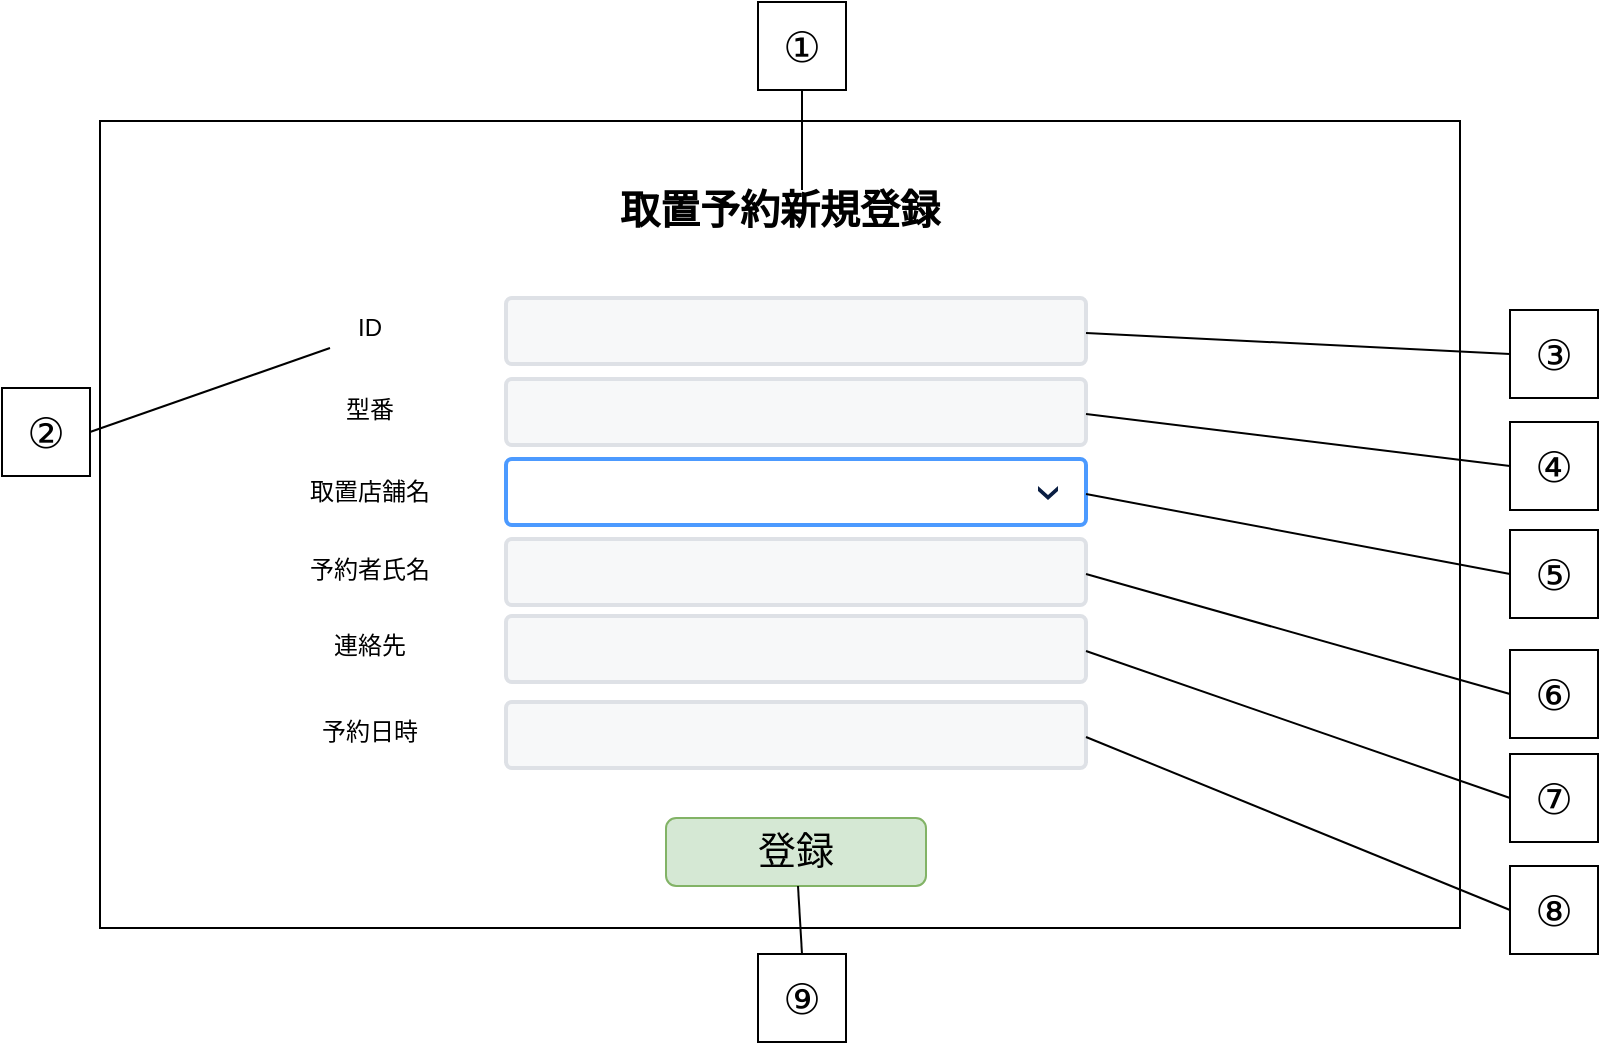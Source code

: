 <mxfile version="15.6.8" type="embed">
    <diagram id="924VMgZnihLEqjDIeRr9" name="ページ1">
        <mxGraphModel dx="1166" dy="1014" grid="0" gridSize="10" guides="1" tooltips="1" connect="1" arrows="1" fold="1" page="0" pageScale="1" pageWidth="827" pageHeight="1169" math="0" shadow="0">
            <root>
                <mxCell id="0"/>
                <mxCell id="1" parent="0"/>
                <mxCell id="2" value="" style="rounded=0;whiteSpace=wrap;html=1;fillColor=default;strokeColor=default;fontColor=default;" vertex="1" parent="1">
                    <mxGeometry x="15" y="36.5" width="680" height="403.5" as="geometry"/>
                </mxCell>
                <mxCell id="3" value="取置予約新規登録" style="text;html=1;strokeColor=none;fillColor=none;align=center;verticalAlign=middle;whiteSpace=wrap;rounded=0;fontColor=default;fontStyle=1;fontSize=20;" vertex="1" parent="1">
                    <mxGeometry x="271.25" y="55" width="167.5" height="50" as="geometry"/>
                </mxCell>
                <mxCell id="4" value="ID" style="text;html=1;strokeColor=none;fillColor=none;align=center;verticalAlign=middle;whiteSpace=wrap;rounded=0;" vertex="1" parent="1">
                    <mxGeometry x="120" y="125" width="60" height="30" as="geometry"/>
                </mxCell>
                <mxCell id="5" value="" style="rounded=1;arcSize=9;fillColor=#F7F8F9;align=left;spacingLeft=5;strokeColor=#DEE1E6;html=1;strokeWidth=2;fontSize=12" vertex="1" parent="1">
                    <mxGeometry x="218" y="125" width="290" height="33" as="geometry"/>
                </mxCell>
                <mxCell id="6" value="型番" style="text;html=1;strokeColor=none;fillColor=none;align=center;verticalAlign=middle;whiteSpace=wrap;rounded=0;" vertex="1" parent="1">
                    <mxGeometry x="100" y="165.5" width="100" height="30" as="geometry"/>
                </mxCell>
                <mxCell id="7" value="" style="rounded=1;arcSize=9;fillColor=#F7F8F9;align=left;spacingLeft=5;strokeColor=#DEE1E6;html=1;strokeWidth=2;fontSize=12" vertex="1" parent="1">
                    <mxGeometry x="218" y="165.5" width="290" height="33" as="geometry"/>
                </mxCell>
                <mxCell id="8" value="取置店舗名" style="text;html=1;strokeColor=none;fillColor=none;align=center;verticalAlign=middle;whiteSpace=wrap;rounded=0;" vertex="1" parent="1">
                    <mxGeometry x="115" y="207" width="70" height="30" as="geometry"/>
                </mxCell>
                <mxCell id="9" value="予約者氏名" style="text;html=1;strokeColor=none;fillColor=none;align=center;verticalAlign=middle;whiteSpace=wrap;rounded=0;" vertex="1" parent="1">
                    <mxGeometry x="115" y="245.5" width="70" height="30" as="geometry"/>
                </mxCell>
                <mxCell id="11" value="" style="rounded=1;arcSize=9;fillColor=#ffffff;strokeColor=#4C9AFF;html=1;strokeWidth=2;spacingLeft=30;fontColor=#000000;align=left" vertex="1" parent="1">
                    <mxGeometry x="218" y="205.5" width="290" height="33" as="geometry"/>
                </mxCell>
                <mxCell id="12" value="" style="shape=step;whiteSpace=wrap;html=1;rounded=0;strokeColor=none;strokeWidth=2;fillColor=#0A1E43;gradientColor=none;fontFamily=Verdana;fontSize=14;fontColor=#000000;align=left;direction=south;size=0.65;" vertex="1" parent="11">
                    <mxGeometry x="1" y="0.5" width="10" height="7" relative="1" as="geometry">
                        <mxPoint x="-24" y="-3" as="offset"/>
                    </mxGeometry>
                </mxCell>
                <mxCell id="13" value="" style="rounded=1;arcSize=9;fillColor=#F7F8F9;align=left;spacingLeft=5;strokeColor=#DEE1E6;html=1;strokeWidth=2;fontSize=12" vertex="1" parent="1">
                    <mxGeometry x="218" y="245.5" width="290" height="33" as="geometry"/>
                </mxCell>
                <mxCell id="14" value="連絡先" style="text;html=1;strokeColor=none;fillColor=none;align=center;verticalAlign=middle;whiteSpace=wrap;rounded=0;" vertex="1" parent="1">
                    <mxGeometry x="115" y="284" width="70" height="30" as="geometry"/>
                </mxCell>
                <mxCell id="15" value="" style="rounded=1;arcSize=9;fillColor=#F7F8F9;align=left;spacingLeft=5;strokeColor=#DEE1E6;html=1;strokeWidth=2;fontSize=12" vertex="1" parent="1">
                    <mxGeometry x="218" y="284" width="290" height="33" as="geometry"/>
                </mxCell>
                <mxCell id="16" value="予約日時" style="text;html=1;strokeColor=none;fillColor=none;align=center;verticalAlign=middle;whiteSpace=wrap;rounded=0;" vertex="1" parent="1">
                    <mxGeometry x="115" y="327" width="70" height="30" as="geometry"/>
                </mxCell>
                <mxCell id="17" value="" style="rounded=1;arcSize=9;fillColor=#F7F8F9;align=left;spacingLeft=5;strokeColor=#DEE1E6;html=1;strokeWidth=2;fontSize=12" vertex="1" parent="1">
                    <mxGeometry x="218" y="327" width="290" height="33" as="geometry"/>
                </mxCell>
                <mxCell id="18" value="&lt;span style=&quot;font-size: 19px&quot;&gt;登録&lt;/span&gt;" style="rounded=1;whiteSpace=wrap;html=1;align=center;labelBackgroundColor=none;fillColor=#d5e8d4;strokeColor=#82b366;" vertex="1" parent="1">
                    <mxGeometry x="298" y="385" width="130" height="34" as="geometry"/>
                </mxCell>
                <mxCell id="19" value="①" style="whiteSpace=wrap;html=1;aspect=fixed;fontSize=21;" vertex="1" parent="1">
                    <mxGeometry x="344" y="-23" width="44" height="44" as="geometry"/>
                </mxCell>
                <mxCell id="20" value="②" style="whiteSpace=wrap;html=1;aspect=fixed;fontSize=21;" vertex="1" parent="1">
                    <mxGeometry x="-34" y="170" width="44" height="44" as="geometry"/>
                </mxCell>
                <mxCell id="21" value="" style="endArrow=none;html=1;rounded=0;fontSize=19;entryX=1;entryY=0.5;entryDx=0;entryDy=0;exitX=0;exitY=0.5;exitDx=0;exitDy=0;" edge="1" parent="1" target="20">
                    <mxGeometry width="50" height="50" relative="1" as="geometry">
                        <mxPoint x="130" y="150" as="sourcePoint"/>
                        <mxPoint x="160" y="260" as="targetPoint"/>
                    </mxGeometry>
                </mxCell>
                <mxCell id="22" value="③" style="whiteSpace=wrap;html=1;aspect=fixed;fontSize=21;" vertex="1" parent="1">
                    <mxGeometry x="720" y="131" width="44" height="44" as="geometry"/>
                </mxCell>
                <mxCell id="23" value="" style="endArrow=none;html=1;rounded=0;fontSize=19;entryX=0;entryY=0.5;entryDx=0;entryDy=0;exitX=1;exitY=0.5;exitDx=0;exitDy=0;" edge="1" parent="1" target="22">
                    <mxGeometry width="50" height="50" relative="1" as="geometry">
                        <mxPoint x="508" y="142.5" as="sourcePoint"/>
                        <mxPoint x="914" y="281" as="targetPoint"/>
                    </mxGeometry>
                </mxCell>
                <mxCell id="24" value="④" style="whiteSpace=wrap;html=1;aspect=fixed;fontSize=21;" vertex="1" parent="1">
                    <mxGeometry x="720" y="187" width="44" height="44" as="geometry"/>
                </mxCell>
                <mxCell id="25" value="" style="endArrow=none;html=1;rounded=0;fontSize=19;entryX=0;entryY=0.5;entryDx=0;entryDy=0;exitX=1;exitY=0.5;exitDx=0;exitDy=0;" edge="1" parent="1" target="24">
                    <mxGeometry width="50" height="50" relative="1" as="geometry">
                        <mxPoint x="508" y="183" as="sourcePoint"/>
                        <mxPoint x="924" y="291" as="targetPoint"/>
                    </mxGeometry>
                </mxCell>
                <mxCell id="26" value="⑤" style="whiteSpace=wrap;html=1;aspect=fixed;fontSize=21;" vertex="1" parent="1">
                    <mxGeometry x="720" y="241" width="44" height="44" as="geometry"/>
                </mxCell>
                <mxCell id="27" value="" style="endArrow=none;html=1;rounded=0;fontSize=19;entryX=0;entryY=0.5;entryDx=0;entryDy=0;exitX=1;exitY=0.5;exitDx=0;exitDy=0;exitPerimeter=0;" edge="1" parent="1" target="26">
                    <mxGeometry width="50" height="50" relative="1" as="geometry">
                        <mxPoint x="508" y="223" as="sourcePoint"/>
                        <mxPoint x="934" y="301" as="targetPoint"/>
                    </mxGeometry>
                </mxCell>
                <mxCell id="28" value="⑥" style="whiteSpace=wrap;html=1;aspect=fixed;fontSize=21;" vertex="1" parent="1">
                    <mxGeometry x="720" y="301" width="44" height="44" as="geometry"/>
                </mxCell>
                <mxCell id="29" value="" style="endArrow=none;html=1;rounded=0;fontSize=19;entryX=0;entryY=0.5;entryDx=0;entryDy=0;exitX=1;exitY=0.5;exitDx=0;exitDy=0;" edge="1" parent="1" target="28">
                    <mxGeometry width="50" height="50" relative="1" as="geometry">
                        <mxPoint x="508" y="263" as="sourcePoint"/>
                        <mxPoint x="914" y="411" as="targetPoint"/>
                    </mxGeometry>
                </mxCell>
                <mxCell id="31" value="⑦" style="whiteSpace=wrap;html=1;aspect=fixed;fontSize=21;" vertex="1" parent="1">
                    <mxGeometry x="720" y="353" width="44" height="44" as="geometry"/>
                </mxCell>
                <mxCell id="32" value="" style="endArrow=none;html=1;rounded=0;fontSize=19;entryX=0;entryY=0.5;entryDx=0;entryDy=0;exitX=1;exitY=0.5;exitDx=0;exitDy=0;" edge="1" parent="1" target="31">
                    <mxGeometry width="50" height="50" relative="1" as="geometry">
                        <mxPoint x="508" y="301.5" as="sourcePoint"/>
                        <mxPoint x="914" y="463" as="targetPoint"/>
                    </mxGeometry>
                </mxCell>
                <mxCell id="33" value="⑧" style="whiteSpace=wrap;html=1;aspect=fixed;fontSize=21;" vertex="1" parent="1">
                    <mxGeometry x="720" y="409" width="44" height="44" as="geometry"/>
                </mxCell>
                <mxCell id="34" value="" style="endArrow=none;html=1;rounded=0;fontSize=19;entryX=0;entryY=0.5;entryDx=0;entryDy=0;exitX=1;exitY=0.5;exitDx=0;exitDy=0;" edge="1" parent="1" target="33">
                    <mxGeometry width="50" height="50" relative="1" as="geometry">
                        <mxPoint x="508" y="344.5" as="sourcePoint"/>
                        <mxPoint x="914" y="519" as="targetPoint"/>
                    </mxGeometry>
                </mxCell>
                <mxCell id="35" value="" style="endArrow=none;html=1;rounded=0;fontSize=19;entryX=0.5;entryY=1;entryDx=0;entryDy=0;" edge="1" parent="1">
                    <mxGeometry width="50" height="50" relative="1" as="geometry">
                        <mxPoint x="366" y="71" as="sourcePoint"/>
                        <mxPoint x="366" y="21" as="targetPoint"/>
                    </mxGeometry>
                </mxCell>
                <mxCell id="36" value="⑨" style="whiteSpace=wrap;html=1;aspect=fixed;fontSize=21;" vertex="1" parent="1">
                    <mxGeometry x="344" y="453" width="44" height="44" as="geometry"/>
                </mxCell>
                <mxCell id="37" value="" style="endArrow=none;html=1;rounded=0;fontSize=19;entryX=0.5;entryY=0;entryDx=0;entryDy=0;" edge="1" parent="1" target="36" source="18">
                    <mxGeometry width="50" height="50" relative="1" as="geometry">
                        <mxPoint x="431" y="418" as="sourcePoint"/>
                        <mxPoint x="308" y="459" as="targetPoint"/>
                    </mxGeometry>
                </mxCell>
            </root>
        </mxGraphModel>
    </diagram>
</mxfile>